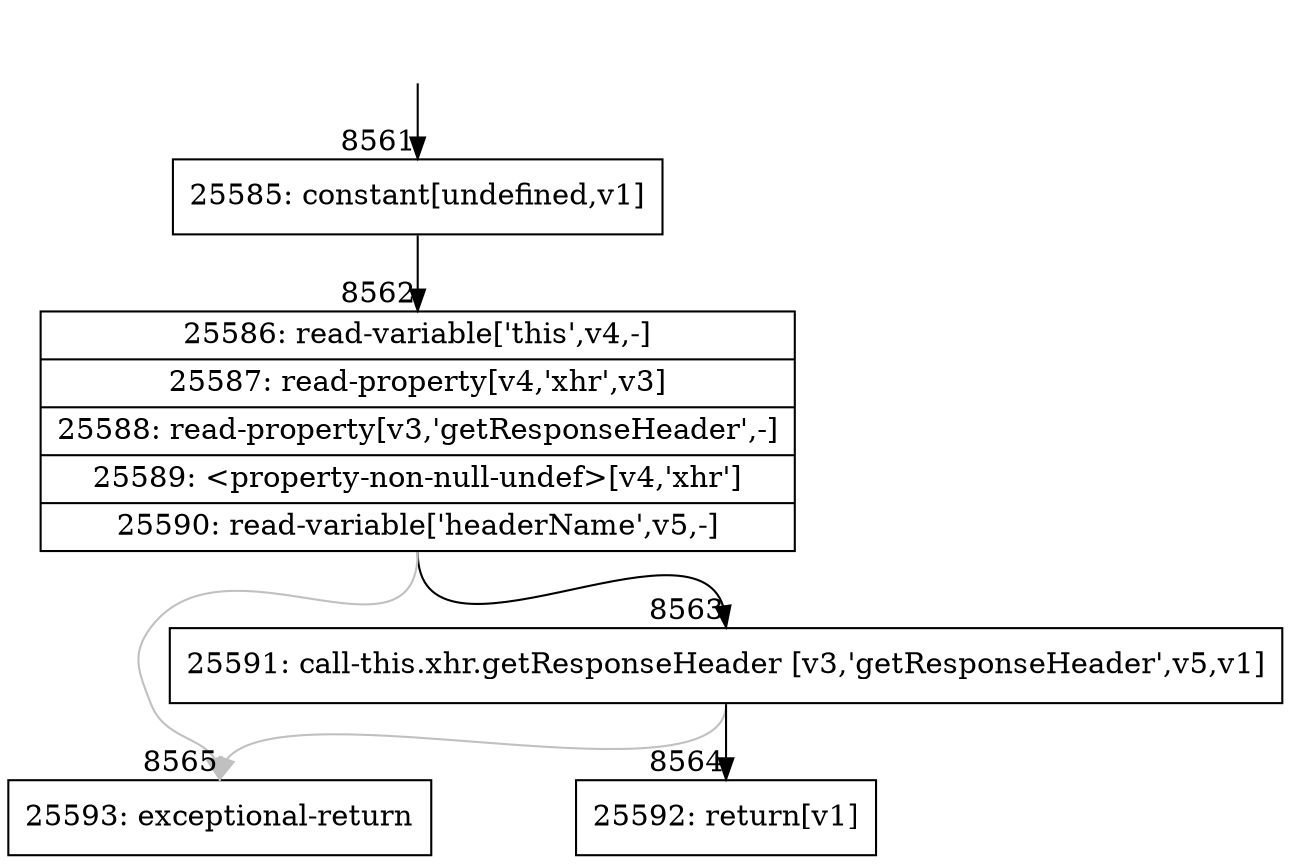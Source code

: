 digraph {
rankdir="TD"
BB_entry581[shape=none,label=""];
BB_entry581 -> BB8561 [tailport=s, headport=n, headlabel="    8561"]
BB8561 [shape=record label="{25585: constant[undefined,v1]}" ] 
BB8561 -> BB8562 [tailport=s, headport=n, headlabel="      8562"]
BB8562 [shape=record label="{25586: read-variable['this',v4,-]|25587: read-property[v4,'xhr',v3]|25588: read-property[v3,'getResponseHeader',-]|25589: \<property-non-null-undef\>[v4,'xhr']|25590: read-variable['headerName',v5,-]}" ] 
BB8562 -> BB8563 [tailport=s, headport=n, headlabel="      8563"]
BB8562 -> BB8565 [tailport=s, headport=n, color=gray, headlabel="      8565"]
BB8563 [shape=record label="{25591: call-this.xhr.getResponseHeader [v3,'getResponseHeader',v5,v1]}" ] 
BB8563 -> BB8564 [tailport=s, headport=n, headlabel="      8564"]
BB8563 -> BB8565 [tailport=s, headport=n, color=gray]
BB8564 [shape=record label="{25592: return[v1]}" ] 
BB8565 [shape=record label="{25593: exceptional-return}" ] 
//#$~ 11970
}
